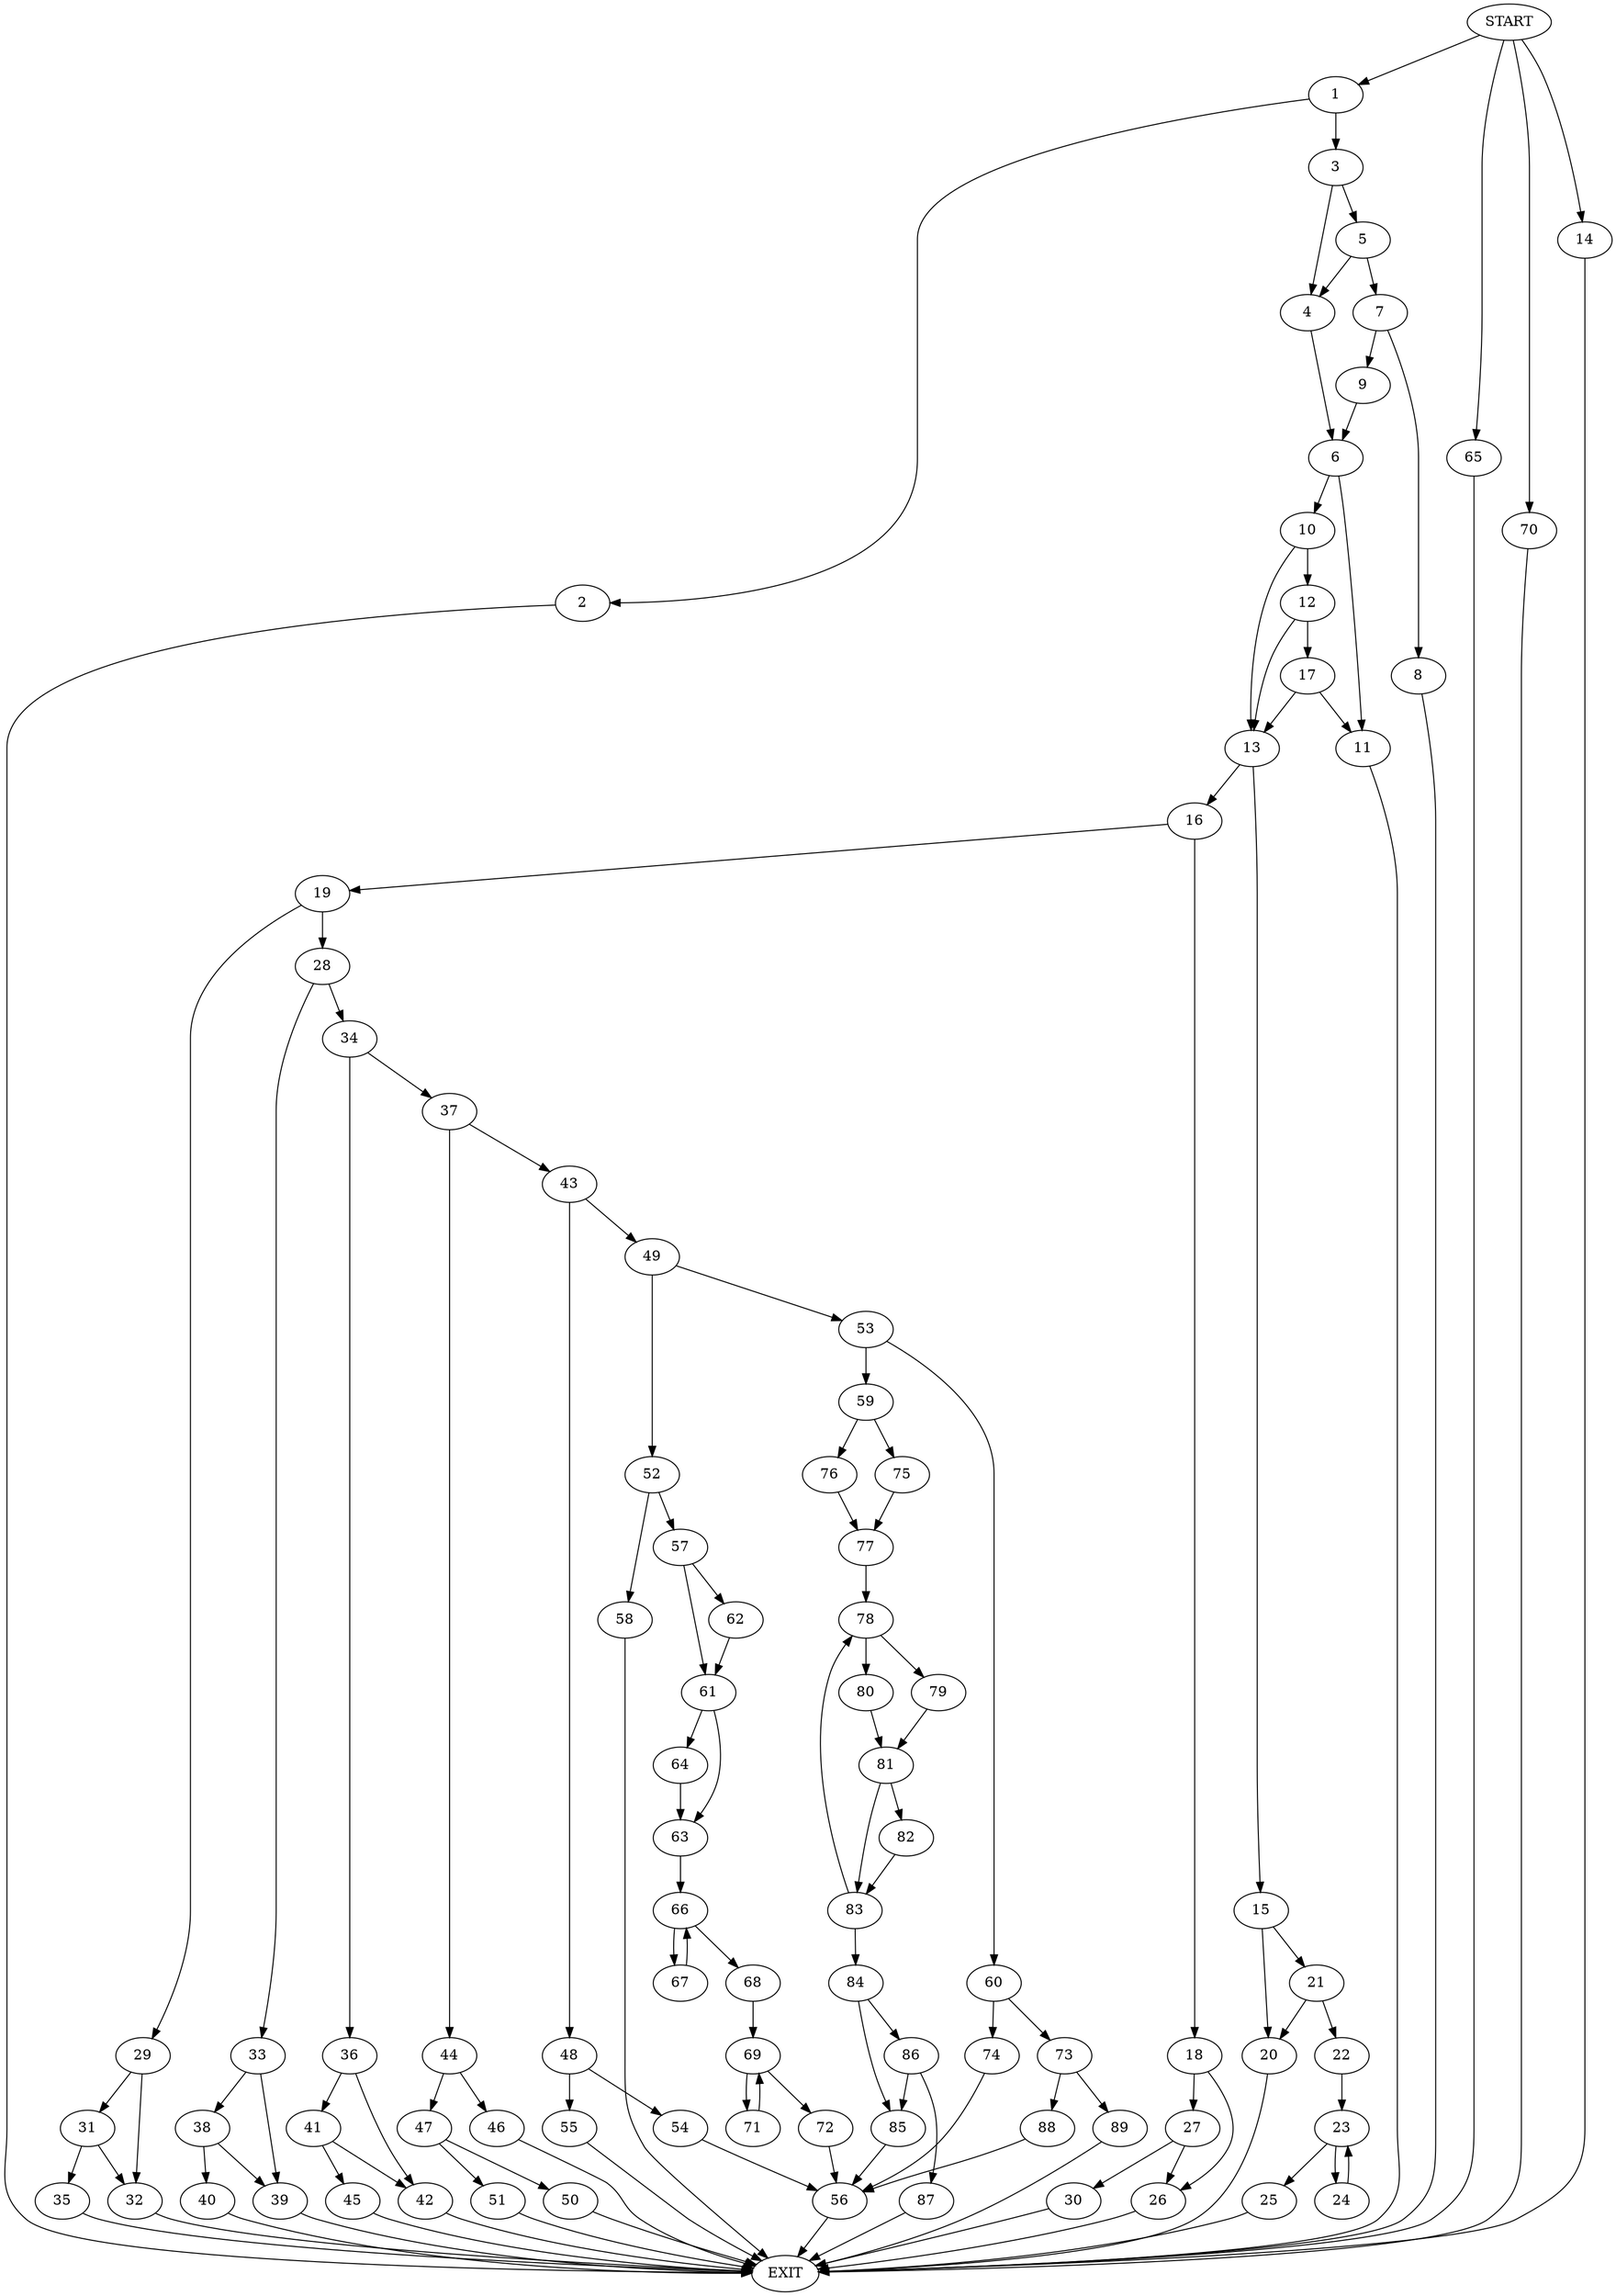 digraph {
0 [label="START"]
90 [label="EXIT"]
0 -> 1
1 -> 2
1 -> 3
2 -> 90
3 -> 4
3 -> 5
4 -> 6
5 -> 4
5 -> 7
7 -> 8
7 -> 9
8 -> 90
9 -> 6
6 -> 10
6 -> 11
11 -> 90
10 -> 12
10 -> 13
0 -> 14
14 -> 90
13 -> 15
13 -> 16
12 -> 17
12 -> 13
17 -> 11
17 -> 13
16 -> 18
16 -> 19
15 -> 20
15 -> 21
21 -> 20
21 -> 22
20 -> 90
22 -> 23
23 -> 24
23 -> 25
25 -> 90
24 -> 23
18 -> 26
18 -> 27
19 -> 28
19 -> 29
26 -> 90
27 -> 30
27 -> 26
30 -> 90
29 -> 31
29 -> 32
28 -> 33
28 -> 34
32 -> 90
31 -> 32
31 -> 35
35 -> 90
34 -> 36
34 -> 37
33 -> 38
33 -> 39
39 -> 90
38 -> 40
38 -> 39
40 -> 90
36 -> 41
36 -> 42
37 -> 43
37 -> 44
41 -> 45
41 -> 42
42 -> 90
45 -> 90
44 -> 46
44 -> 47
43 -> 48
43 -> 49
47 -> 50
47 -> 51
46 -> 90
50 -> 90
51 -> 90
49 -> 52
49 -> 53
48 -> 54
48 -> 55
55 -> 90
54 -> 56
56 -> 90
52 -> 57
52 -> 58
53 -> 59
53 -> 60
58 -> 90
57 -> 61
57 -> 62
61 -> 63
61 -> 64
62 -> 61
0 -> 65
65 -> 90
63 -> 66
64 -> 63
66 -> 67
66 -> 68
68 -> 69
67 -> 66
0 -> 70
70 -> 90
69 -> 71
69 -> 72
71 -> 69
72 -> 56
60 -> 73
60 -> 74
59 -> 75
59 -> 76
75 -> 77
76 -> 77
77 -> 78
78 -> 79
78 -> 80
80 -> 81
79 -> 81
81 -> 82
81 -> 83
83 -> 84
83 -> 78
82 -> 83
84 -> 85
84 -> 86
86 -> 85
86 -> 87
85 -> 56
87 -> 90
73 -> 88
73 -> 89
74 -> 56
88 -> 56
89 -> 90
}
